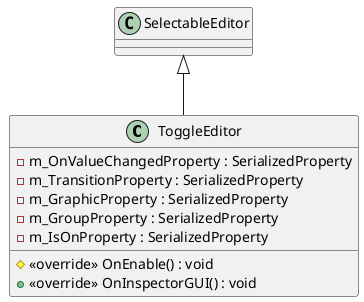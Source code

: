 @startuml
class ToggleEditor {
    - m_OnValueChangedProperty : SerializedProperty
    - m_TransitionProperty : SerializedProperty
    - m_GraphicProperty : SerializedProperty
    - m_GroupProperty : SerializedProperty
    - m_IsOnProperty : SerializedProperty
    # <<override>> OnEnable() : void
    + <<override>> OnInspectorGUI() : void
}
SelectableEditor <|-- ToggleEditor
@enduml
